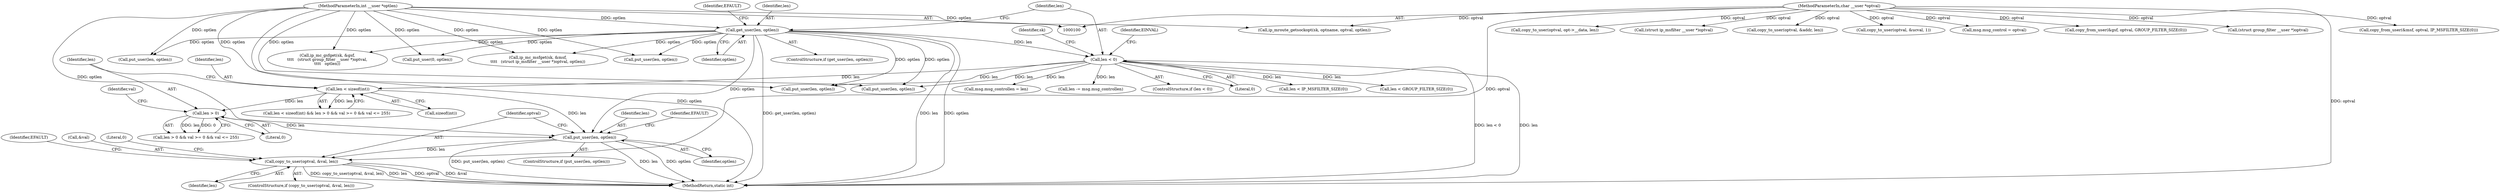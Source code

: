digraph "0_linux_f6d8bd051c391c1c0458a30b2a7abcd939329259_25@API" {
"1000688" [label="(Call,copy_to_user(optval, &val, len))"];
"1000104" [label="(MethodParameterIn,char __user *optval)"];
"1000681" [label="(Call,put_user(len, optlen))"];
"1000642" [label="(Call,len > 0)"];
"1000637" [label="(Call,len < sizeof(int))"];
"1000138" [label="(Call,len < 0)"];
"1000131" [label="(Call,get_user(len, optlen))"];
"1000105" [label="(MethodParameterIn,int __user *optlen)"];
"1000139" [label="(Identifier,len)"];
"1000637" [label="(Call,len < sizeof(int))"];
"1000683" [label="(Identifier,optlen)"];
"1000597" [label="(Call,len -= msg.msg_controllen)"];
"1000643" [label="(Identifier,len)"];
"1000681" [label="(Call,put_user(len, optlen))"];
"1000137" [label="(ControlStructure,if (len < 0))"];
"1000143" [label="(Identifier,EINVAL)"];
"1000130" [label="(ControlStructure,if (get_user(len, optlen)))"];
"1000603" [label="(Call,put_user(len, optlen))"];
"1000104" [label="(MethodParameterIn,char __user *optval)"];
"1000518" [label="(Call,msg.msg_control = optval)"];
"1000140" [label="(Literal,0)"];
"1000485" [label="(Call,ip_mc_gsfget(sk, &gsf,\n\t\t\t\t   (struct group_filter __user *)optval,\n\t\t\t\t   optlen))"];
"1000695" [label="(Identifier,EFAULT)"];
"1000698" [label="(MethodReturn,static int)"];
"1000189" [label="(Call,put_user(0, optlen))"];
"1000443" [label="(Call,ip_mc_msfget(sk, &msf,\n\t\t\t\t   (struct ip_msfilter __user *)optval, optlen))"];
"1000471" [label="(Call,copy_from_user(&gsf, optval, GROUP_FILTER_SIZE(0)))"];
"1000688" [label="(Call,copy_to_user(optval, &val, len))"];
"1000636" [label="(Call,len < sizeof(int) && len > 0 && val >= 0 && val <= 255)"];
"1000418" [label="(Call,len < IP_MSFILTER_SIZE(0))"];
"1000136" [label="(Identifier,EFAULT)"];
"1000138" [label="(Call,len < 0)"];
"1000460" [label="(Call,len < GROUP_FILTER_SIZE(0))"];
"1000396" [label="(Call,put_user(len, optlen))"];
"1000133" [label="(Identifier,optlen)"];
"1000131" [label="(Call,get_user(len, optlen))"];
"1000641" [label="(Call,len > 0 && val >= 0 && val <= 255)"];
"1000489" [label="(Call,(struct group_filter __user *)optval)"];
"1000125" [label="(Call,ip_mroute_getsockopt(sk, optname, optval, optlen))"];
"1000690" [label="(Call,&val)"];
"1000638" [label="(Identifier,len)"];
"1000429" [label="(Call,copy_from_user(&msf, optval, IP_MSFILTER_SIZE(0)))"];
"1000202" [label="(Call,copy_to_user(optval, opt->__data, len))"];
"1000692" [label="(Identifier,len)"];
"1000195" [label="(Call,put_user(len, optlen))"];
"1000689" [label="(Identifier,optval)"];
"1000642" [label="(Call,len > 0)"];
"1000639" [label="(Call,sizeof(int))"];
"1000682" [label="(Identifier,len)"];
"1000647" [label="(Identifier,val)"];
"1000132" [label="(Identifier,len)"];
"1000447" [label="(Call,(struct ip_msfilter __user *)optval)"];
"1000145" [label="(Identifier,sk)"];
"1000644" [label="(Literal,0)"];
"1000105" [label="(MethodParameterIn,int __user *optlen)"];
"1000663" [label="(Call,put_user(len, optlen))"];
"1000686" [label="(Identifier,EFAULT)"];
"1000403" [label="(Call,copy_to_user(optval, &addr, len))"];
"1000670" [label="(Call,copy_to_user(optval, &ucval, 1))"];
"1000697" [label="(Literal,0)"];
"1000680" [label="(ControlStructure,if (put_user(len, optlen)))"];
"1000523" [label="(Call,msg.msg_controllen = len)"];
"1000687" [label="(ControlStructure,if (copy_to_user(optval, &val, len)))"];
"1000688" -> "1000687"  [label="AST: "];
"1000688" -> "1000692"  [label="CFG: "];
"1000689" -> "1000688"  [label="AST: "];
"1000690" -> "1000688"  [label="AST: "];
"1000692" -> "1000688"  [label="AST: "];
"1000695" -> "1000688"  [label="CFG: "];
"1000697" -> "1000688"  [label="CFG: "];
"1000688" -> "1000698"  [label="DDG: optval"];
"1000688" -> "1000698"  [label="DDG: &val"];
"1000688" -> "1000698"  [label="DDG: copy_to_user(optval, &val, len)"];
"1000688" -> "1000698"  [label="DDG: len"];
"1000104" -> "1000688"  [label="DDG: optval"];
"1000681" -> "1000688"  [label="DDG: len"];
"1000104" -> "1000100"  [label="AST: "];
"1000104" -> "1000698"  [label="DDG: optval"];
"1000104" -> "1000125"  [label="DDG: optval"];
"1000104" -> "1000202"  [label="DDG: optval"];
"1000104" -> "1000403"  [label="DDG: optval"];
"1000104" -> "1000429"  [label="DDG: optval"];
"1000104" -> "1000447"  [label="DDG: optval"];
"1000104" -> "1000471"  [label="DDG: optval"];
"1000104" -> "1000489"  [label="DDG: optval"];
"1000104" -> "1000518"  [label="DDG: optval"];
"1000104" -> "1000670"  [label="DDG: optval"];
"1000681" -> "1000680"  [label="AST: "];
"1000681" -> "1000683"  [label="CFG: "];
"1000682" -> "1000681"  [label="AST: "];
"1000683" -> "1000681"  [label="AST: "];
"1000686" -> "1000681"  [label="CFG: "];
"1000689" -> "1000681"  [label="CFG: "];
"1000681" -> "1000698"  [label="DDG: put_user(len, optlen)"];
"1000681" -> "1000698"  [label="DDG: len"];
"1000681" -> "1000698"  [label="DDG: optlen"];
"1000642" -> "1000681"  [label="DDG: len"];
"1000637" -> "1000681"  [label="DDG: len"];
"1000131" -> "1000681"  [label="DDG: optlen"];
"1000105" -> "1000681"  [label="DDG: optlen"];
"1000642" -> "1000641"  [label="AST: "];
"1000642" -> "1000644"  [label="CFG: "];
"1000643" -> "1000642"  [label="AST: "];
"1000644" -> "1000642"  [label="AST: "];
"1000647" -> "1000642"  [label="CFG: "];
"1000641" -> "1000642"  [label="CFG: "];
"1000642" -> "1000641"  [label="DDG: len"];
"1000642" -> "1000641"  [label="DDG: 0"];
"1000637" -> "1000642"  [label="DDG: len"];
"1000637" -> "1000636"  [label="AST: "];
"1000637" -> "1000639"  [label="CFG: "];
"1000638" -> "1000637"  [label="AST: "];
"1000639" -> "1000637"  [label="AST: "];
"1000643" -> "1000637"  [label="CFG: "];
"1000636" -> "1000637"  [label="CFG: "];
"1000637" -> "1000636"  [label="DDG: len"];
"1000138" -> "1000637"  [label="DDG: len"];
"1000138" -> "1000137"  [label="AST: "];
"1000138" -> "1000140"  [label="CFG: "];
"1000139" -> "1000138"  [label="AST: "];
"1000140" -> "1000138"  [label="AST: "];
"1000143" -> "1000138"  [label="CFG: "];
"1000145" -> "1000138"  [label="CFG: "];
"1000138" -> "1000698"  [label="DDG: len"];
"1000138" -> "1000698"  [label="DDG: len < 0"];
"1000131" -> "1000138"  [label="DDG: len"];
"1000138" -> "1000195"  [label="DDG: len"];
"1000138" -> "1000396"  [label="DDG: len"];
"1000138" -> "1000418"  [label="DDG: len"];
"1000138" -> "1000460"  [label="DDG: len"];
"1000138" -> "1000523"  [label="DDG: len"];
"1000138" -> "1000597"  [label="DDG: len"];
"1000131" -> "1000130"  [label="AST: "];
"1000131" -> "1000133"  [label="CFG: "];
"1000132" -> "1000131"  [label="AST: "];
"1000133" -> "1000131"  [label="AST: "];
"1000136" -> "1000131"  [label="CFG: "];
"1000139" -> "1000131"  [label="CFG: "];
"1000131" -> "1000698"  [label="DDG: len"];
"1000131" -> "1000698"  [label="DDG: optlen"];
"1000131" -> "1000698"  [label="DDG: get_user(len, optlen)"];
"1000105" -> "1000131"  [label="DDG: optlen"];
"1000131" -> "1000189"  [label="DDG: optlen"];
"1000131" -> "1000195"  [label="DDG: optlen"];
"1000131" -> "1000396"  [label="DDG: optlen"];
"1000131" -> "1000443"  [label="DDG: optlen"];
"1000131" -> "1000485"  [label="DDG: optlen"];
"1000131" -> "1000603"  [label="DDG: optlen"];
"1000131" -> "1000663"  [label="DDG: optlen"];
"1000105" -> "1000100"  [label="AST: "];
"1000105" -> "1000698"  [label="DDG: optlen"];
"1000105" -> "1000125"  [label="DDG: optlen"];
"1000105" -> "1000189"  [label="DDG: optlen"];
"1000105" -> "1000195"  [label="DDG: optlen"];
"1000105" -> "1000396"  [label="DDG: optlen"];
"1000105" -> "1000443"  [label="DDG: optlen"];
"1000105" -> "1000485"  [label="DDG: optlen"];
"1000105" -> "1000603"  [label="DDG: optlen"];
"1000105" -> "1000663"  [label="DDG: optlen"];
}
